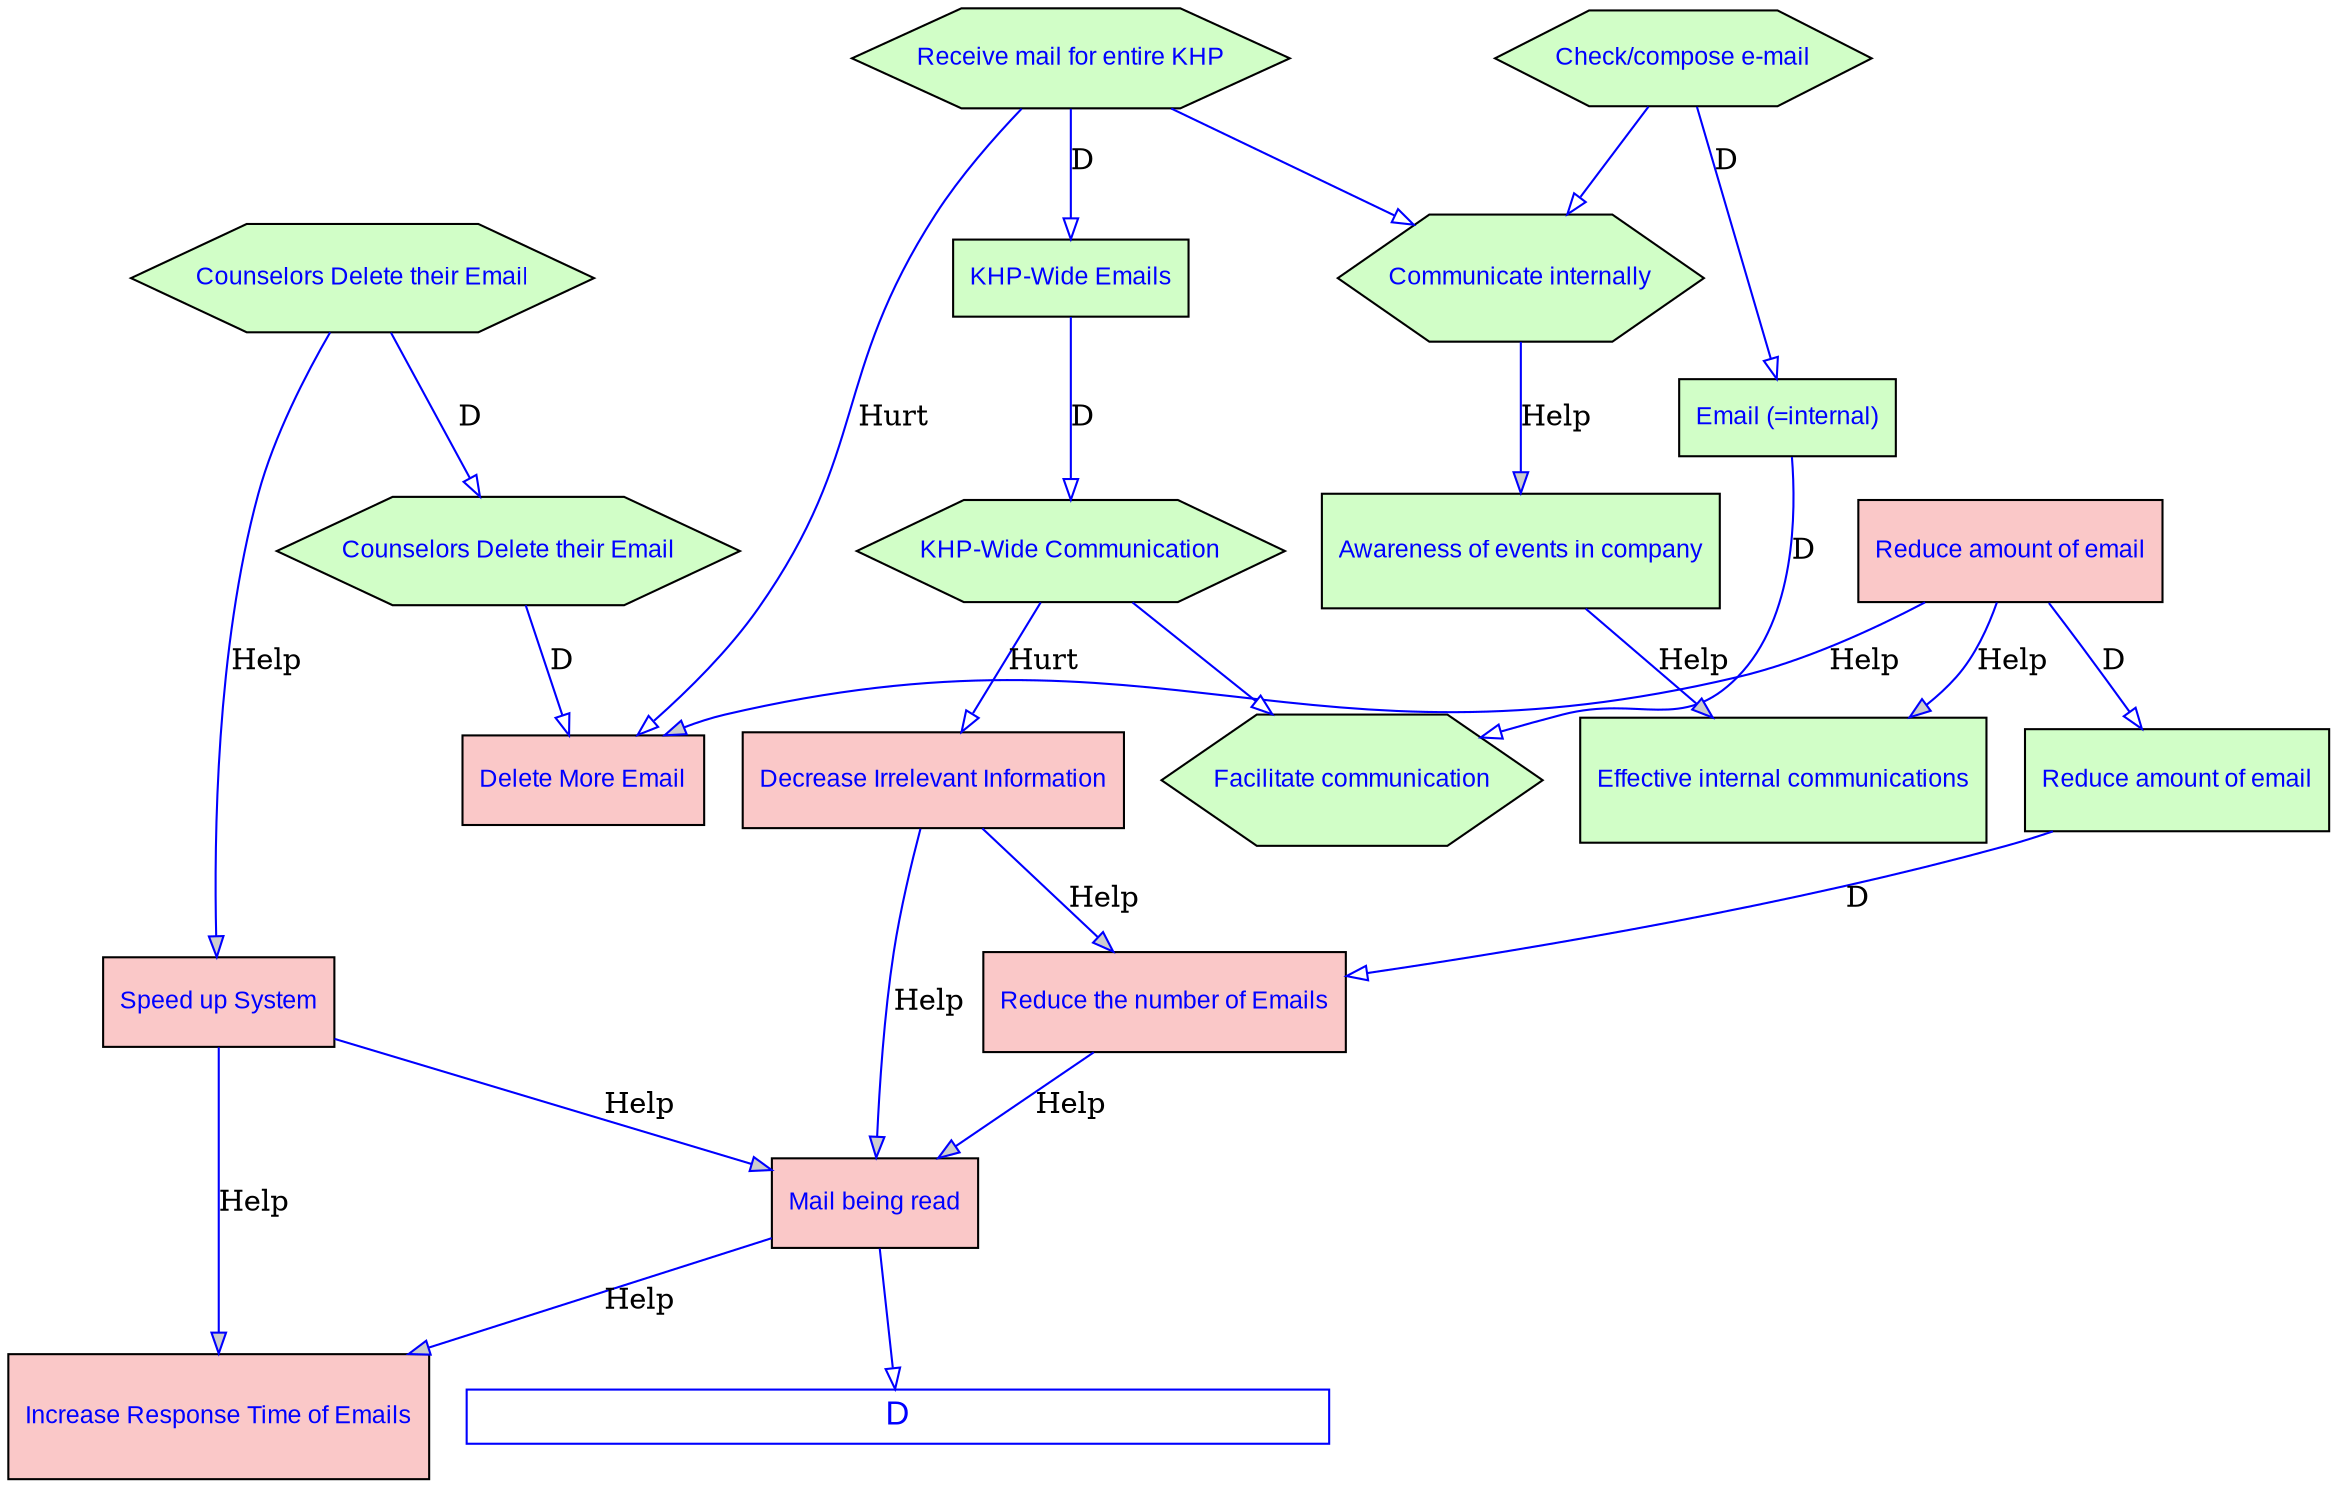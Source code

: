  digraph  RootGraph {
  node [color="#000000", fontcolor="#0000FF", fontname=Arial, fontsize="12", style=filled];
  edge [color="#0000FF"];
  subgraph Connector {
      node [width="5.74882389396571", height="0", pos="833.712933070866,327.698138533465", color="#0000FF", fillcolor="#FFFFFF", fontname=Arial, fontsize="16", style=filled, label=D, shape=box];
      "D" [];
  }
  "Reduce the number of Emails" [width="1.10236220472441", height="0.662674087685117", pos="884.271496062992,389.9545348732", fillcolor="#FAC8C8", label="Reduce the number of Emails", shape=box];
  "Mail being read" [width="0.982385329531613", height="0.590551181102363", pos="970.660989973374,339.169133858268", fillcolor="#FAC8C8", label="Mail being read", shape=box];
  "Decrease Irrelevant Information" [width="1.06299212598425", height="0.639007155982077", pos="889.468346456693,260.598588324016", fillcolor="#FAC8C8", label="Decrease Irrelevant Information", shape=box];
  "Speed up System" [width="0.998640824413675", height="0.600323010356554", pos="1219.750124797,276.213833097245", fillcolor="#FAC8C8", label="Speed up System", shape=box];
  "Check/compose e-mail" [width="1.00578248031496", height="0.643700787401576", pos="133.20407480315,175.917165354331", fillcolor="#D1FEC7", label="Check/compose e-mail", sides="6", shape=polygon];
  "Email (=internal)" [width="0.984251968503937", height="0.517578125", pos="615.452598425197,230.715332185039", fillcolor="#D1FEC7", label="Email (=internal)", shape=box];
  "Facilitate communication" [width="1.36441929133858", height="0.873228346456691", pos="1016.54019685039,456.117165354331", fillcolor="#D1FEC7", label="Facilitate communication", sides="6", shape=polygon];
  "Communicate internally" [width="1.31336122047244", height="0.84055118110236", pos="203.03187992126,263.578582677165", fillcolor="#D1FEC7", label="Communicate internally", sides="6", shape=polygon];
  "Reduce amount of email" [width="1.14364106313316", height="0.687488463322699", pos="302.765408981455,291.635253970956", fillcolor="#FAC8C8", label="Reduce amount of email", shape=box];
  "Effective internal communications" [width="1.37795275590551", height="0.828342609606397", pos="249.783307086614,440.743937007874", fillcolor="#D1FEC7", label="Effective internal communications", shape=box];
  "Counselors Delete their Email" [width="1.13558070866141", height="0.726771653543306", pos="1172.71145669291,122.970708661417", fillcolor="#D1FEC7", label="Counselors Delete their Email", sides="6", shape=polygon];
  "Counselors Delete their Email1" [width="1.13558070866141", height="0.726771653543306", pos="613.341377952756,35.0966929133858", fillcolor="#D1FEC7", label="Counselors Delete their Email", sides="6", shape=polygon];
  "Delete More Email" [width="0.993344640953335", height="0.597139262285591", pos="408.850800775107,344.130714229683", fillcolor="#FAC8C8", label="Delete More Email", shape=box];
  "Increase Response Time of Emails" [width="1.37795275590551", height="0.828342609606396", pos="1129.46834645669,428.989467804098", fillcolor="#FAC8C8", label="Increase Response Time of Emails", shape=box];
  "Reduce amount of email1" [width="1.14364106313316", height="0.687488463322699", pos="614.915999532636,327.304545309538", fillcolor="#D1FEC7", label="Reduce amount of email", shape=box];
  "Awareness of events in company" [width="1.25984251968504", height="0.757341814497277", pos="171.830551181102,356.786718300145", fillcolor="#D1FEC7", label="Awareness of events in company", shape=box];
  "Receive mail for entire KHP" [width="1.0498687664042", height="0.671916010498688", pos="228.523464566929,171.074645669291", fillcolor="#D1FEC7", label="Receive mail for entire KHP", sides="6", shape=polygon];
  "KHP-Wide Communication" [width="1.28683207051949", height="0.68202099737533", pos="1028.86516713713,203.564409448819", fillcolor="#D1FEC7", label="KHP-Wide Communication", sides="6", shape=polygon];
  "KHP-Wide Emails" [width="0.984251968503937", height="0.517578125", pos="617.342362204724,169.298009350394", fillcolor="#D1FEC7", label="KHP-Wide Emails", shape=box];
  "Reduce the number of Emails"->"Mail being read" [fillcolor="#CDCDCD", label=Help];
  "Decrease Irrelevant Information"->"Reduce the number of Emails" [fillcolor="#CDCDCD", label=Help];
  "Speed up System"->"Mail being read" [fillcolor="#CDCDCD", label=Help];
  "Check/compose e-mail"->"Email (=internal)" [fillcolor="#FFFFFF", label=D];
  "Email (=internal)"->"Facilitate communication" [fillcolor="#FFFFFF", label=D];
  "Check/compose e-mail"->"Communicate internally" [fillcolor="#FFFFFF"];
  "Reduce amount of email"->"Effective internal communications" [fillcolor="#CDCDCD", label=Help];
  "Counselors Delete their Email"->"Speed up System" [fillcolor="#CDCDCD", label=Help];
  "Counselors Delete their Email"->"Counselors Delete their Email1" [fillcolor="#FFFFFF", label=D];
  "Counselors Delete their Email1"->"Delete More Email" [fillcolor="#FFFFFF", label=D];
  "Speed up System"->"Increase Response Time of Emails" [fillcolor="#CDCDCD", label=Help];
  "Reduce amount of email"->"Reduce amount of email1" [fillcolor="#FFFFFF", label=D];
  "Reduce amount of email1"->"Reduce the number of Emails" [fillcolor="#FFFFFF", label=D];
  "Communicate internally"->"Awareness of events in company" [fillcolor="#CDCDCD", label=Help];
  "Awareness of events in company"->"Effective internal communications" [fillcolor="#CDCDCD", label=Help];
  "Receive mail for entire KHP"->"Communicate internally" [fillcolor="#FFFFFF"];
  "KHP-Wide Communication"->"Facilitate communication" [fillcolor="#FFFFFF"];
  "Mail being read"->"D" [fillcolor="#FFFFFF"];
  "Receive mail for entire KHP"->"KHP-Wide Emails" [fillcolor="#FFFFFF", label=D];
  "Decrease Irrelevant Information"->"Mail being read" [fillcolor="#CDCDCD", label=Help];
  "Mail being read"->"Increase Response Time of Emails" [fillcolor="#CDCDCD", label=Help];
  "Reduce amount of email"->"Delete More Email" [fillcolor="#CDCDCD", label=Help];
  "KHP-Wide Emails"->"KHP-Wide Communication" [fillcolor="#FFFFFF", label=D];
  "Receive mail for entire KHP"->"Delete More Email" [fillcolor="#FFFFFF", label=Hurt];
  "KHP-Wide Communication"->"Decrease Irrelevant Information" [fillcolor="#FFFFFF", label=Hurt];
}
